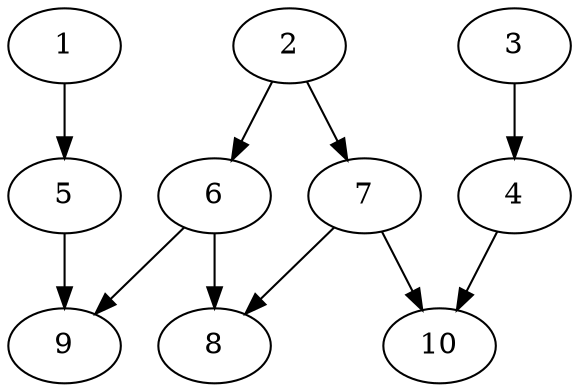 // DAG automatically generated by daggen at Thu Oct  3 13:58:05 2019
// ./daggen --dot -n 10 --ccr 0.5 --fat 0.7 --regular 0.7 --density 0.6 --mindata 5242880 --maxdata 52428800 
digraph G {
  1 [size="89964544", alpha="0.17", expect_size="44982272"] 
  1 -> 5 [size ="44982272"]
  2 [size="62271488", alpha="0.10", expect_size="31135744"] 
  2 -> 6 [size ="31135744"]
  2 -> 7 [size ="31135744"]
  3 [size="33888256", alpha="0.01", expect_size="16944128"] 
  3 -> 4 [size ="16944128"]
  4 [size="59559936", alpha="0.06", expect_size="29779968"] 
  4 -> 10 [size ="29779968"]
  5 [size="53032960", alpha="0.18", expect_size="26516480"] 
  5 -> 9 [size ="26516480"]
  6 [size="94009344", alpha="0.05", expect_size="47004672"] 
  6 -> 8 [size ="47004672"]
  6 -> 9 [size ="47004672"]
  7 [size="68569088", alpha="0.01", expect_size="34284544"] 
  7 -> 8 [size ="34284544"]
  7 -> 10 [size ="34284544"]
  8 [size="34174976", alpha="0.13", expect_size="17087488"] 
  9 [size="74211328", alpha="0.00", expect_size="37105664"] 
  10 [size="79742976", alpha="0.05", expect_size="39871488"] 
}
